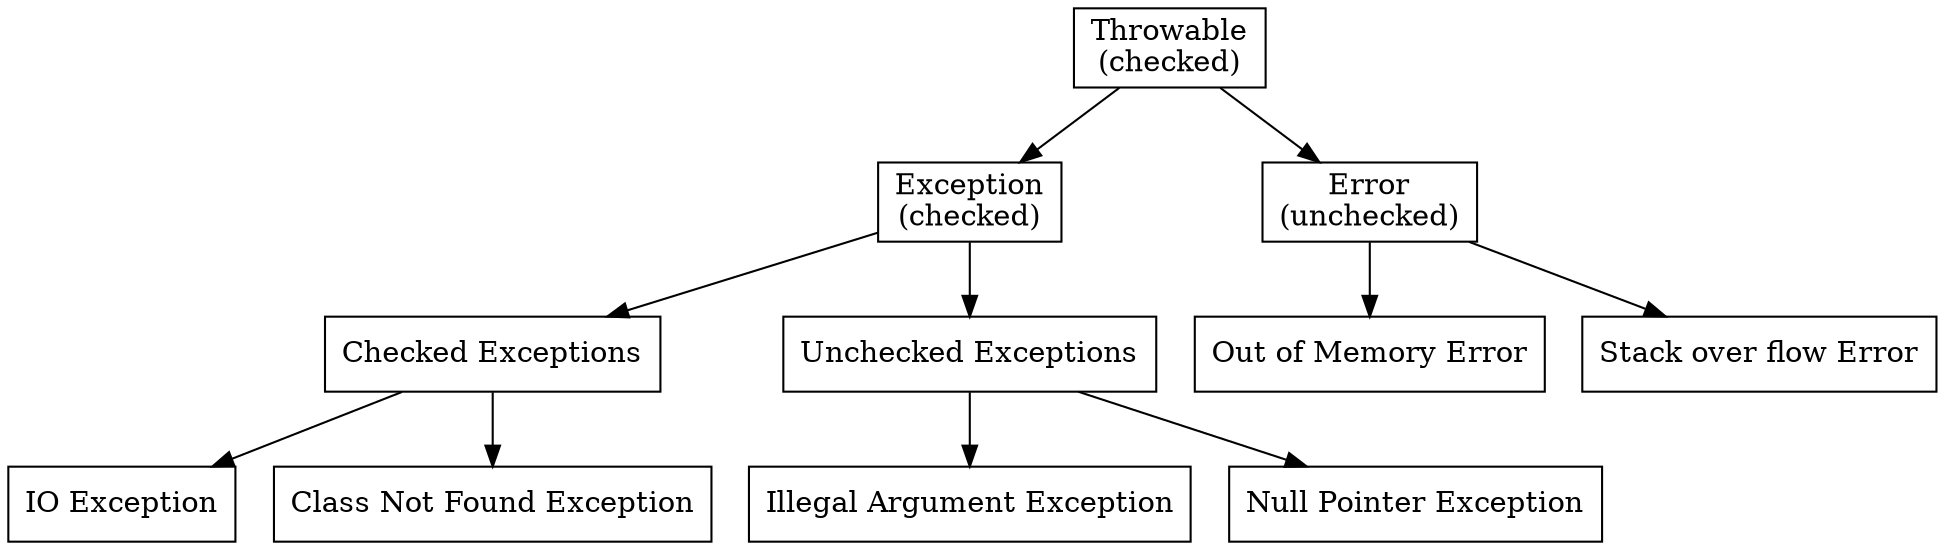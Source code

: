 digraph G {
   Thr [label="Throwable\n(checked)", shape=box]
   Exc [label="Exception\n(checked)", shape=box]
   Err [label="Error\n(unchecked)", shape=box]
   Ome [label="Out of Memory Error", shape=box]
   Sof [label="Stack over flow Error", shape=box]
   Che [label="Checked Exceptions", shape=box]
   Uce [label="Unchecked Exceptions", shape=box]
   Iae [label="Illegal Argument Exception", shape=box]
   Npe [label="Null Pointer Exception", shape=box]
   IOE [label="IO Exception", shape=box]
   Cnf [label="Class Not Found Exception", shape=box]

   Thr -> Err;
   Err -> Ome;
   Err -> Sof;
   Thr -> Exc;
   Exc -> Che;
   Exc -> Uce;

   Uce -> Npe;
   Uce -> Iae;
   Che -> IOE;
   Che -> Cnf;
}